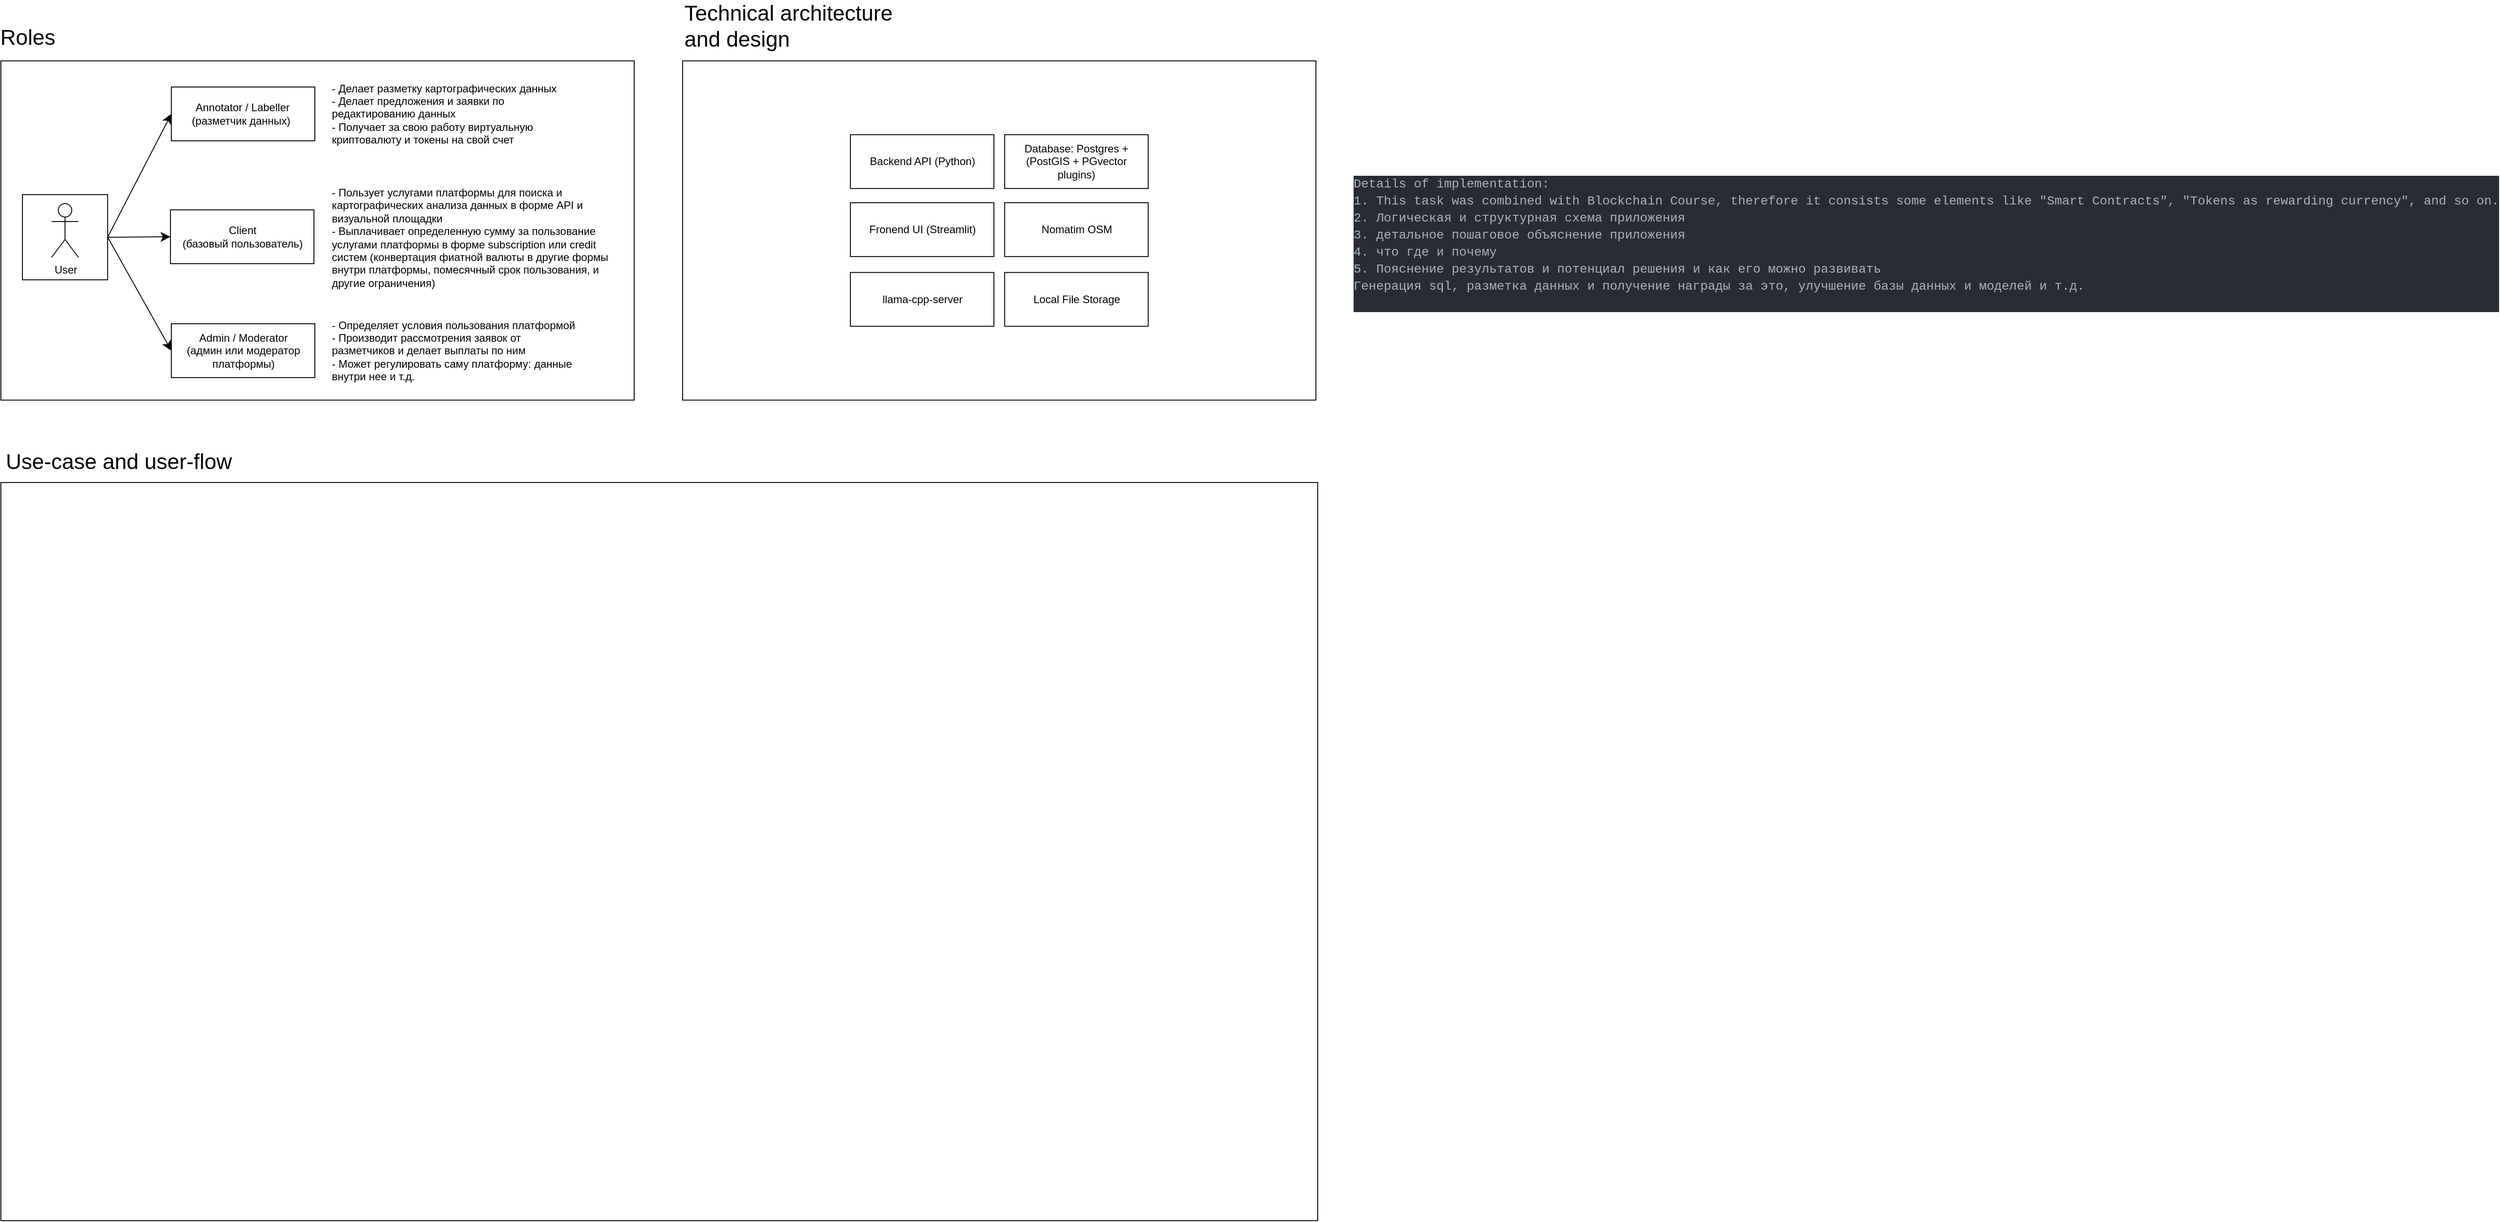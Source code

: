 <mxfile version="26.0.13">
  <diagram name="Страница — 1" id="zLqfHkKrL2y-IwMJ8A5e">
    <mxGraphModel dx="3007" dy="1742" grid="0" gridSize="10" guides="1" tooltips="1" connect="1" arrows="1" fold="1" page="0" pageScale="1" pageWidth="827" pageHeight="1169" math="0" shadow="0">
      <root>
        <mxCell id="0" />
        <mxCell id="1" parent="0" />
        <mxCell id="xgkGRnmD0GBrkPqOjQ8u-25" value="" style="rounded=0;whiteSpace=wrap;html=1;" parent="1" vertex="1">
          <mxGeometry x="-232" y="-142.13" width="706" height="378.25" as="geometry" />
        </mxCell>
        <mxCell id="xgkGRnmD0GBrkPqOjQ8u-1" value="" style="rounded=0;whiteSpace=wrap;html=1;" parent="1" vertex="1">
          <mxGeometry x="-208" y="7" width="95" height="95" as="geometry" />
        </mxCell>
        <mxCell id="xgkGRnmD0GBrkPqOjQ8u-2" value="Roles" style="text;strokeColor=none;fillColor=none;html=1;align=center;verticalAlign=middle;whiteSpace=wrap;rounded=0;fontSize=24;" parent="1" vertex="1">
          <mxGeometry x="-232" y="-183" width="60" height="30" as="geometry" />
        </mxCell>
        <mxCell id="xgkGRnmD0GBrkPqOjQ8u-4" value="User" style="shape=umlActor;verticalLabelPosition=bottom;verticalAlign=top;html=1;outlineConnect=0;" parent="1" vertex="1">
          <mxGeometry x="-175.5" y="17" width="30" height="60" as="geometry" />
        </mxCell>
        <mxCell id="xgkGRnmD0GBrkPqOjQ8u-8" value="" style="endArrow=classic;html=1;rounded=0;fontSize=12;startSize=8;endSize=8;curved=1;exitX=1;exitY=0.5;exitDx=0;exitDy=0;entryX=0;entryY=0.5;entryDx=0;entryDy=0;" parent="1" source="xgkGRnmD0GBrkPqOjQ8u-1" target="xgkGRnmD0GBrkPqOjQ8u-9" edge="1">
          <mxGeometry width="50" height="50" relative="1" as="geometry">
            <mxPoint x="33" y="-44" as="sourcePoint" />
            <mxPoint x="-46" y="-12" as="targetPoint" />
          </mxGeometry>
        </mxCell>
        <mxCell id="xgkGRnmD0GBrkPqOjQ8u-9" value="" style="rounded=0;whiteSpace=wrap;html=1;" parent="1" vertex="1">
          <mxGeometry x="-42" y="-113" width="160" height="60" as="geometry" />
        </mxCell>
        <mxCell id="xgkGRnmD0GBrkPqOjQ8u-10" value="" style="rounded=0;whiteSpace=wrap;html=1;" parent="1" vertex="1">
          <mxGeometry x="-43" y="24" width="160" height="60" as="geometry" />
        </mxCell>
        <mxCell id="xgkGRnmD0GBrkPqOjQ8u-12" value="Annotator /&amp;nbsp;Labeller&lt;div&gt;(разметчик данных)&amp;nbsp;&lt;/div&gt;" style="text;html=1;align=center;verticalAlign=middle;whiteSpace=wrap;rounded=0;" parent="1" vertex="1">
          <mxGeometry x="-25.5" y="-98" width="125" height="30" as="geometry" />
        </mxCell>
        <mxCell id="xgkGRnmD0GBrkPqOjQ8u-13" value="" style="rounded=0;whiteSpace=wrap;html=1;" parent="1" vertex="1">
          <mxGeometry x="-42" y="151" width="160" height="60" as="geometry" />
        </mxCell>
        <mxCell id="xgkGRnmD0GBrkPqOjQ8u-14" value="" style="endArrow=classic;html=1;rounded=0;fontSize=12;startSize=8;endSize=8;curved=1;exitX=1;exitY=0.5;exitDx=0;exitDy=0;entryX=0;entryY=0.5;entryDx=0;entryDy=0;" parent="1" source="xgkGRnmD0GBrkPqOjQ8u-1" target="xgkGRnmD0GBrkPqOjQ8u-10" edge="1">
          <mxGeometry width="50" height="50" relative="1" as="geometry">
            <mxPoint x="-96" y="26" as="sourcePoint" />
            <mxPoint x="-32" y="-34" as="targetPoint" />
          </mxGeometry>
        </mxCell>
        <mxCell id="xgkGRnmD0GBrkPqOjQ8u-15" value="Client&lt;div&gt;(базовый пользователь)&lt;/div&gt;" style="text;html=1;align=center;verticalAlign=middle;whiteSpace=wrap;rounded=0;" parent="1" vertex="1">
          <mxGeometry x="-35.25" y="39" width="144.5" height="30" as="geometry" />
        </mxCell>
        <mxCell id="xgkGRnmD0GBrkPqOjQ8u-17" value="Admin / Moderator&lt;div&gt;(админ или модератор платформы)&lt;/div&gt;" style="text;html=1;align=center;verticalAlign=middle;whiteSpace=wrap;rounded=0;" parent="1" vertex="1">
          <mxGeometry x="-34.25" y="166" width="144.5" height="30" as="geometry" />
        </mxCell>
        <mxCell id="xgkGRnmD0GBrkPqOjQ8u-20" value="" style="endArrow=classic;html=1;rounded=0;fontSize=12;startSize=8;endSize=8;curved=1;exitX=1;exitY=0.5;exitDx=0;exitDy=0;entryX=0;entryY=0.5;entryDx=0;entryDy=0;" parent="1" source="xgkGRnmD0GBrkPqOjQ8u-1" target="xgkGRnmD0GBrkPqOjQ8u-13" edge="1">
          <mxGeometry width="50" height="50" relative="1" as="geometry">
            <mxPoint x="-88" y="33" as="sourcePoint" />
            <mxPoint x="-33" y="33" as="targetPoint" />
          </mxGeometry>
        </mxCell>
        <mxCell id="xgkGRnmD0GBrkPqOjQ8u-21" value="- Делает разметку картографических данных&lt;div&gt;- Делает предложения и заявки по редактированию данных&lt;/div&gt;&lt;div&gt;- Получает за свою работу виртуальную криптовалюту и токены на свой счет&lt;/div&gt;" style="text;html=1;align=left;verticalAlign=middle;whiteSpace=wrap;rounded=0;" parent="1" vertex="1">
          <mxGeometry x="135" y="-127" width="278" height="88" as="geometry" />
        </mxCell>
        <mxCell id="xgkGRnmD0GBrkPqOjQ8u-22" value="- Пользует услугами платформы для поиска и картографических анализа данных в форме API и визуальной площадки&lt;div&gt;&lt;span style=&quot;background-color: transparent; color: light-dark(rgb(0, 0, 0), rgb(255, 255, 255));&quot;&gt;- Выплачивает определенную сумму за пользование услугами платформы в форме&amp;nbsp;&lt;/span&gt;&lt;span style=&quot;background-color: transparent;&quot;&gt;subscription или credit систем (конвертация фиатной валюты в другие формы внутри платформы, помесячный срок пользования, и другие ограничения)&lt;/span&gt;&lt;/div&gt;" style="text;html=1;align=left;verticalAlign=middle;whiteSpace=wrap;rounded=0;" parent="1" vertex="1">
          <mxGeometry x="135" y="-10.75" width="326" height="130.5" as="geometry" />
        </mxCell>
        <mxCell id="xgkGRnmD0GBrkPqOjQ8u-23" value="- Определяет условия пользования платформой&lt;div&gt;- Производит рассмотрения заявок от разметчиков и делает выплаты по ним&lt;/div&gt;&lt;div&gt;- Может регулировать саму платформу: данные внутри нее и т.д.&lt;/div&gt;" style="text;html=1;align=left;verticalAlign=middle;whiteSpace=wrap;rounded=0;" parent="1" vertex="1">
          <mxGeometry x="135" y="137" width="278" height="88" as="geometry" />
        </mxCell>
        <mxCell id="xgkGRnmD0GBrkPqOjQ8u-42" value="" style="rounded=0;whiteSpace=wrap;html=1;" parent="1" vertex="1">
          <mxGeometry x="-232" y="328" width="1468" height="823" as="geometry" />
        </mxCell>
        <mxCell id="xgkGRnmD0GBrkPqOjQ8u-44" value="Use-case and user-flow" style="text;strokeColor=none;fillColor=none;html=1;align=center;verticalAlign=middle;whiteSpace=wrap;rounded=0;fontSize=24;" parent="1" vertex="1">
          <mxGeometry x="-232" y="290" width="263" height="30" as="geometry" />
        </mxCell>
        <mxCell id="xgkGRnmD0GBrkPqOjQ8u-74" value="" style="rounded=0;whiteSpace=wrap;html=1;" parent="1" vertex="1">
          <mxGeometry x="528" y="-142.13" width="706" height="378.25" as="geometry" />
        </mxCell>
        <mxCell id="xgkGRnmD0GBrkPqOjQ8u-76" value="Technical architecture and design&amp;nbsp;" style="text;strokeColor=none;fillColor=none;html=1;align=left;verticalAlign=middle;whiteSpace=wrap;rounded=0;fontSize=24;" parent="1" vertex="1">
          <mxGeometry x="528" y="-196" width="271" height="30" as="geometry" />
        </mxCell>
        <mxCell id="xgkGRnmD0GBrkPqOjQ8u-91" value="" style="rounded=0;whiteSpace=wrap;html=1;" parent="1" vertex="1">
          <mxGeometry x="887" y="16.05" width="160" height="60" as="geometry" />
        </mxCell>
        <mxCell id="xgkGRnmD0GBrkPqOjQ8u-92" value="Nomatim OSM" style="text;html=1;align=center;verticalAlign=middle;whiteSpace=wrap;rounded=0;" parent="1" vertex="1">
          <mxGeometry x="904.5" y="31.05" width="125" height="30" as="geometry" />
        </mxCell>
        <mxCell id="xgkGRnmD0GBrkPqOjQ8u-93" value="" style="rounded=0;whiteSpace=wrap;html=1;" parent="1" vertex="1">
          <mxGeometry x="887" y="-59.82" width="160" height="60" as="geometry" />
        </mxCell>
        <mxCell id="xgkGRnmD0GBrkPqOjQ8u-94" value="Database:&amp;nbsp;&lt;span style=&quot;background-color: transparent; color: light-dark(rgb(0, 0, 0), rgb(255, 255, 255));&quot;&gt;Postgres + (PostGIS + PGvector plugins)&lt;/span&gt;" style="text;html=1;align=center;verticalAlign=middle;whiteSpace=wrap;rounded=0;" parent="1" vertex="1">
          <mxGeometry x="899" y="-52.32" width="136" height="45" as="geometry" />
        </mxCell>
        <mxCell id="xgkGRnmD0GBrkPqOjQ8u-95" value="" style="rounded=0;whiteSpace=wrap;html=1;" parent="1" vertex="1">
          <mxGeometry x="715" y="-59.82" width="160" height="60" as="geometry" />
        </mxCell>
        <mxCell id="xgkGRnmD0GBrkPqOjQ8u-98" value="" style="rounded=0;whiteSpace=wrap;html=1;" parent="1" vertex="1">
          <mxGeometry x="887" y="93.8" width="160" height="60" as="geometry" />
        </mxCell>
        <mxCell id="xgkGRnmD0GBrkPqOjQ8u-99" value="Local File Storage" style="text;html=1;align=center;verticalAlign=middle;whiteSpace=wrap;rounded=0;" parent="1" vertex="1">
          <mxGeometry x="903.75" y="108.8" width="126.5" height="30" as="geometry" />
        </mxCell>
        <mxCell id="xgkGRnmD0GBrkPqOjQ8u-100" value="Backend API (Python)" style="text;html=1;align=center;verticalAlign=middle;whiteSpace=wrap;rounded=0;" parent="1" vertex="1">
          <mxGeometry x="731.75" y="-44.82" width="126.5" height="30" as="geometry" />
        </mxCell>
        <mxCell id="xgkGRnmD0GBrkPqOjQ8u-101" value="" style="rounded=0;whiteSpace=wrap;html=1;" parent="1" vertex="1">
          <mxGeometry x="715" y="16.05" width="160" height="60" as="geometry" />
        </mxCell>
        <mxCell id="xgkGRnmD0GBrkPqOjQ8u-102" value="Fronend UI (Streamlit)" style="text;html=1;align=center;verticalAlign=middle;whiteSpace=wrap;rounded=0;" parent="1" vertex="1">
          <mxGeometry x="731.75" y="31.05" width="126.5" height="30" as="geometry" />
        </mxCell>
        <mxCell id="xgkGRnmD0GBrkPqOjQ8u-104" value="" style="rounded=0;whiteSpace=wrap;html=1;" parent="1" vertex="1">
          <mxGeometry x="715" y="93.8" width="160" height="60" as="geometry" />
        </mxCell>
        <mxCell id="xgkGRnmD0GBrkPqOjQ8u-105" value="llama-cpp-server" style="text;html=1;align=center;verticalAlign=middle;whiteSpace=wrap;rounded=0;" parent="1" vertex="1">
          <mxGeometry x="732.5" y="108.8" width="125" height="30" as="geometry" />
        </mxCell>
        <mxCell id="j_D9FWfhNYfgHeY-m52j-1" value="&lt;div style=&quot;color: #abb2bf;background-color: #282c34;font-family: Consolas, &#39;Courier New&#39;, monospace;font-weight: normal;font-size: 14px;line-height: 19px;white-space: pre;&quot;&gt;&lt;div&gt;&lt;span style=&quot;color: #abb2bf;&quot;&gt;Details of implementation:&lt;/span&gt;&lt;/div&gt;&lt;div&gt;&lt;span style=&quot;color: #abb2bf;&quot;&gt;1.&lt;/span&gt;&lt;span style=&quot;color: #abb2bf;&quot;&gt; This task was combined with Blockchain Course, therefore it consists some elements like &quot;Smart Contracts&quot;, &quot;Tokens as rewarding currency&quot;, and so on.&lt;/span&gt;&lt;/div&gt;&lt;div&gt;&lt;span style=&quot;color: #abb2bf;&quot;&gt;2.&lt;/span&gt;&lt;span style=&quot;color: #abb2bf;&quot;&gt; Логическая и структурная схема приложения&lt;/span&gt;&lt;/div&gt;&lt;div&gt;&lt;span style=&quot;color: #abb2bf;&quot;&gt;3.&lt;/span&gt;&lt;span style=&quot;color: #abb2bf;&quot;&gt; детальное пошаговое объяснение приложения&lt;/span&gt;&lt;/div&gt;&lt;div&gt;&lt;span style=&quot;color: #abb2bf;&quot;&gt;4.&lt;/span&gt;&lt;span style=&quot;color: #abb2bf;&quot;&gt; что где и почему&lt;/span&gt;&lt;/div&gt;&lt;div&gt;&lt;span style=&quot;color: #abb2bf;&quot;&gt;5.&lt;/span&gt;&lt;span style=&quot;color: #abb2bf;&quot;&gt; Пояснение результатов и потенциал решения и как его можно развивать&lt;/span&gt;&lt;/div&gt;&lt;div&gt;&lt;span style=&quot;color: #abb2bf;&quot;&gt;Генерация sql, разметка данных и получение награды за это, улучшение базы данных и моделей и т.д.&lt;/span&gt;&lt;/div&gt;&lt;br&gt;&lt;/div&gt;" style="text;whiteSpace=wrap;html=1;" vertex="1" parent="1">
          <mxGeometry x="1274" y="-21" width="463" height="172" as="geometry" />
        </mxCell>
      </root>
    </mxGraphModel>
  </diagram>
</mxfile>
